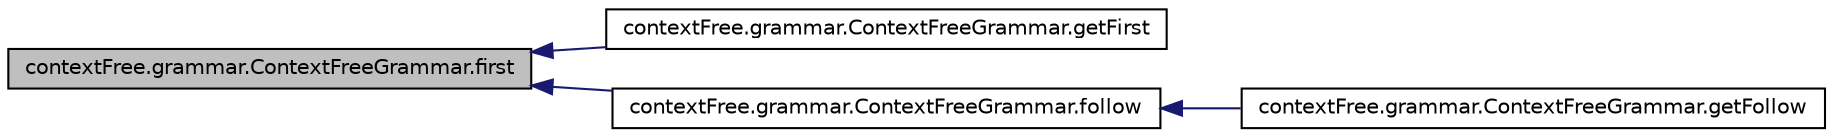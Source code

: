 digraph G
{
  edge [fontname="Helvetica",fontsize="10",labelfontname="Helvetica",labelfontsize="10"];
  node [fontname="Helvetica",fontsize="10",shape=record];
  rankdir="LR";
  Node1 [label="contextFree.grammar.ContextFreeGrammar.first",height=0.2,width=0.4,color="black", fillcolor="grey75", style="filled" fontcolor="black"];
  Node1 -> Node2 [dir="back",color="midnightblue",fontsize="10",style="solid",fontname="Helvetica"];
  Node2 [label="contextFree.grammar.ContextFreeGrammar.getFirst",height=0.2,width=0.4,color="black", fillcolor="white", style="filled",URL="$classcontext_free_1_1grammar_1_1_context_free_grammar.html#adc3a25917132474960be34329cdaead9",tooltip="Get the list of first for the grammar."];
  Node1 -> Node3 [dir="back",color="midnightblue",fontsize="10",style="solid",fontname="Helvetica"];
  Node3 [label="contextFree.grammar.ContextFreeGrammar.follow",height=0.2,width=0.4,color="black", fillcolor="white", style="filled",URL="$classcontext_free_1_1grammar_1_1_context_free_grammar.html#aca5cad8fa908f908d38e0e7e0aa181ed",tooltip="Population structure in Set &lt;String&gt; [] first for each non-terminal V, using a structure of type Set ..."];
  Node3 -> Node4 [dir="back",color="midnightblue",fontsize="10",style="solid",fontname="Helvetica"];
  Node4 [label="contextFree.grammar.ContextFreeGrammar.getFollow",height=0.2,width=0.4,color="black", fillcolor="white", style="filled",URL="$classcontext_free_1_1grammar_1_1_context_free_grammar.html#a5dae0e5de95349d310869fb5941cb5be",tooltip="I spent a character returns the Follow list associated to it."];
}

